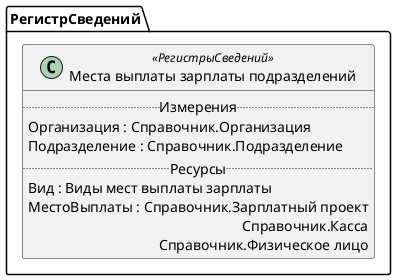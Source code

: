 ﻿@startuml МестаВыплатыЗарплатыПодразделений
'!include templates.wsd
'..\include templates.wsd
class РегистрСведений.МестаВыплатыЗарплатыПодразделений as "Места выплаты зарплаты подразделений" <<РегистрыСведений>>
{
..Измерения..
Организация : Справочник.Организация
Подразделение : Справочник.Подразделение
..Ресурсы..
Вид : Виды мест выплаты зарплаты
МестоВыплаты : Справочник.Зарплатный проект\rСправочник.Касса\rСправочник.Физическое лицо
}
@enduml
